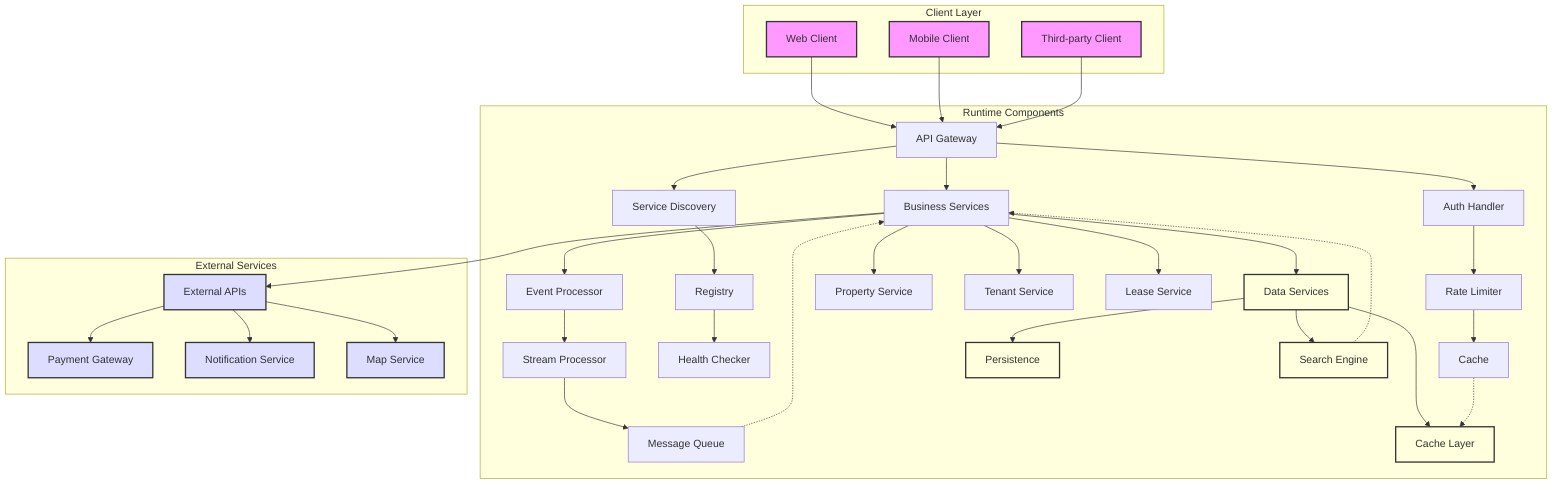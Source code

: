 graph TD
    %% Style Definitions
    classDef runtime fill:#f9f,stroke:#333,stroke-width:2px
    classDef external fill:#ddf,stroke:#333,stroke-width:2px
    classDef data fill:#ffd,stroke:#333,stroke-width:2px

    %% Client Applications
    subgraph "Client Layer"
        CL[Web Client]
        CM[Mobile Client]
        CT[Third-party Client]
    end

    %% Runtime Components
    subgraph "Runtime Components"
        %% API Gateway
        AG[API Gateway]
        AG_A[Auth Handler]
        AG_R[Rate Limiter]
        AG_C[Cache]

        %% Service Discovery
        SD[Service Discovery]
        SD_R[Registry]
        SD_H[Health Checker]

        %% Event Processing
        EP[Event Processor]
        EP_S[Stream Processor]
        EP_Q[Message Queue]

        %% Business Services
        BS[Business Services]
        BS_P[Property Service]
        BS_T[Tenant Service]
        BS_L[Lease Service]

        %% Data Services
        DS[Data Services]
        DS_C[Cache Layer]
        DS_P[Persistence]
        DS_S[Search Engine]
    end

    %% External Services
    subgraph "External Services"
        ES[External APIs]
        ES_P[Payment Gateway]
        ES_N[Notification Service]
        ES_M[Map Service]
    end

    %% Runtime Connections
    CL & CM & CT --> AG
    AG --> AG_A --> AG_R --> AG_C
    AG --> SD
    SD --> SD_R --> SD_H
    AG --> BS
    BS --> BS_P & BS_T & BS_L
    BS --> EP
    EP --> EP_S --> EP_Q
    BS --> DS
    DS --> DS_C & DS_P & DS_S
    BS --> ES
    ES --> ES_P & ES_N & ES_M

    %% Runtime Flows
    AG_C -.-> DS_C
    EP_Q -.-> BS
    DS_S -.-> BS
    
    %% Apply Styles
    class CL,CM,CT runtime
    class ES,ES_P,ES_N,ES_M external
    class DS,DS_C,DS_P,DS_S data